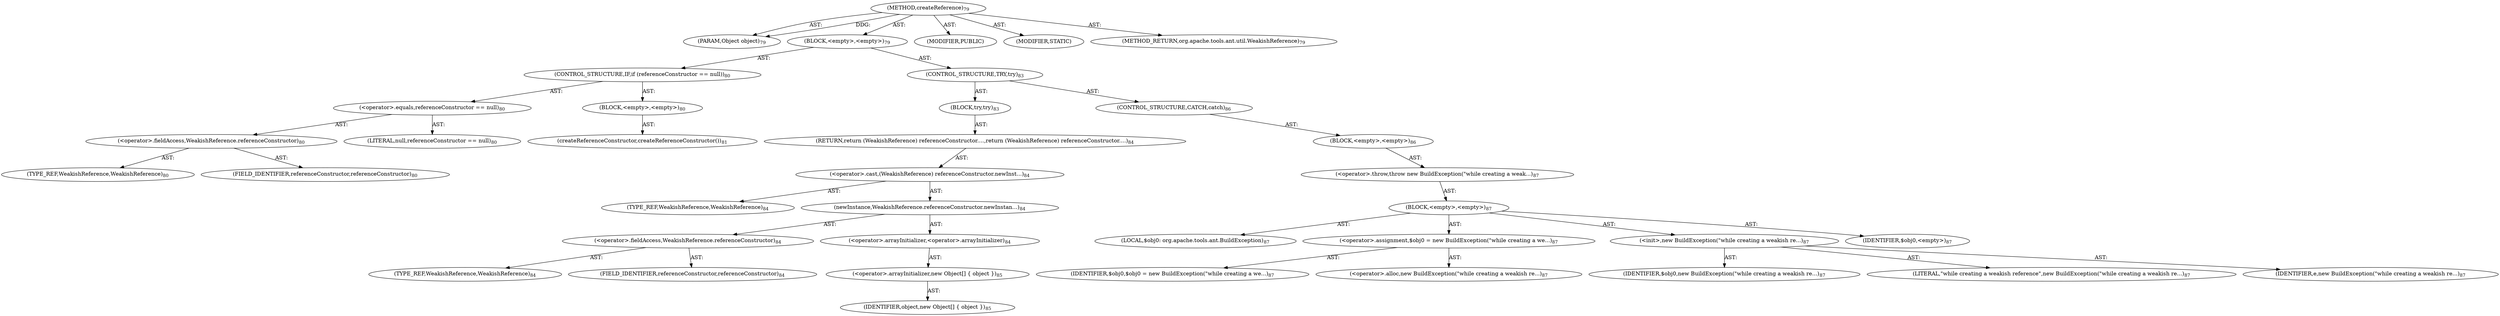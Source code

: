 digraph "createReference" {  
"111669149696" [label = <(METHOD,createReference)<SUB>79</SUB>> ]
"115964116993" [label = <(PARAM,Object object)<SUB>79</SUB>> ]
"25769803776" [label = <(BLOCK,&lt;empty&gt;,&lt;empty&gt;)<SUB>79</SUB>> ]
"47244640256" [label = <(CONTROL_STRUCTURE,IF,if (referenceConstructor == null))<SUB>80</SUB>> ]
"30064771072" [label = <(&lt;operator&gt;.equals,referenceConstructor == null)<SUB>80</SUB>> ]
"30064771073" [label = <(&lt;operator&gt;.fieldAccess,WeakishReference.referenceConstructor)<SUB>80</SUB>> ]
"180388626432" [label = <(TYPE_REF,WeakishReference,WeakishReference)<SUB>80</SUB>> ]
"55834574848" [label = <(FIELD_IDENTIFIER,referenceConstructor,referenceConstructor)<SUB>80</SUB>> ]
"90194313216" [label = <(LITERAL,null,referenceConstructor == null)<SUB>80</SUB>> ]
"25769803777" [label = <(BLOCK,&lt;empty&gt;,&lt;empty&gt;)<SUB>80</SUB>> ]
"30064771074" [label = <(createReferenceConstructor,createReferenceConstructor())<SUB>81</SUB>> ]
"47244640257" [label = <(CONTROL_STRUCTURE,TRY,try)<SUB>83</SUB>> ]
"25769803778" [label = <(BLOCK,try,try)<SUB>83</SUB>> ]
"146028888064" [label = <(RETURN,return (WeakishReference) referenceConstructor....,return (WeakishReference) referenceConstructor....)<SUB>84</SUB>> ]
"30064771075" [label = <(&lt;operator&gt;.cast,(WeakishReference) referenceConstructor.newInst...)<SUB>84</SUB>> ]
"180388626433" [label = <(TYPE_REF,WeakishReference,WeakishReference)<SUB>84</SUB>> ]
"30064771076" [label = <(newInstance,WeakishReference.referenceConstructor.newInstan...)<SUB>84</SUB>> ]
"30064771077" [label = <(&lt;operator&gt;.fieldAccess,WeakishReference.referenceConstructor)<SUB>84</SUB>> ]
"180388626434" [label = <(TYPE_REF,WeakishReference,WeakishReference)<SUB>84</SUB>> ]
"55834574849" [label = <(FIELD_IDENTIFIER,referenceConstructor,referenceConstructor)<SUB>84</SUB>> ]
"30064771078" [label = <(&lt;operator&gt;.arrayInitializer,&lt;operator&gt;.arrayInitializer)<SUB>84</SUB>> ]
"30064771079" [label = <(&lt;operator&gt;.arrayInitializer,new Object[] { object })<SUB>85</SUB>> ]
"68719476737" [label = <(IDENTIFIER,object,new Object[] { object })<SUB>85</SUB>> ]
"47244640258" [label = <(CONTROL_STRUCTURE,CATCH,catch)<SUB>86</SUB>> ]
"25769803779" [label = <(BLOCK,&lt;empty&gt;,&lt;empty&gt;)<SUB>86</SUB>> ]
"30064771080" [label = <(&lt;operator&gt;.throw,throw new BuildException(&quot;while creating a weak...)<SUB>87</SUB>> ]
"25769803780" [label = <(BLOCK,&lt;empty&gt;,&lt;empty&gt;)<SUB>87</SUB>> ]
"94489280512" [label = <(LOCAL,$obj0: org.apache.tools.ant.BuildException)<SUB>87</SUB>> ]
"30064771081" [label = <(&lt;operator&gt;.assignment,$obj0 = new BuildException(&quot;while creating a we...)<SUB>87</SUB>> ]
"68719476738" [label = <(IDENTIFIER,$obj0,$obj0 = new BuildException(&quot;while creating a we...)<SUB>87</SUB>> ]
"30064771082" [label = <(&lt;operator&gt;.alloc,new BuildException(&quot;while creating a weakish re...)<SUB>87</SUB>> ]
"30064771083" [label = <(&lt;init&gt;,new BuildException(&quot;while creating a weakish re...)<SUB>87</SUB>> ]
"68719476739" [label = <(IDENTIFIER,$obj0,new BuildException(&quot;while creating a weakish re...)<SUB>87</SUB>> ]
"90194313217" [label = <(LITERAL,&quot;while creating a weakish reference&quot;,new BuildException(&quot;while creating a weakish re...)<SUB>87</SUB>> ]
"68719476740" [label = <(IDENTIFIER,e,new BuildException(&quot;while creating a weakish re...)<SUB>87</SUB>> ]
"68719476741" [label = <(IDENTIFIER,$obj0,&lt;empty&gt;)<SUB>87</SUB>> ]
"133143986180" [label = <(MODIFIER,PUBLIC)> ]
"133143986181" [label = <(MODIFIER,STATIC)> ]
"128849018880" [label = <(METHOD_RETURN,org.apache.tools.ant.util.WeakishReference)<SUB>79</SUB>> ]
  "111669149696" -> "115964116993"  [ label = "AST: "] 
  "111669149696" -> "25769803776"  [ label = "AST: "] 
  "111669149696" -> "133143986180"  [ label = "AST: "] 
  "111669149696" -> "133143986181"  [ label = "AST: "] 
  "111669149696" -> "128849018880"  [ label = "AST: "] 
  "25769803776" -> "47244640256"  [ label = "AST: "] 
  "25769803776" -> "47244640257"  [ label = "AST: "] 
  "47244640256" -> "30064771072"  [ label = "AST: "] 
  "47244640256" -> "25769803777"  [ label = "AST: "] 
  "30064771072" -> "30064771073"  [ label = "AST: "] 
  "30064771072" -> "90194313216"  [ label = "AST: "] 
  "30064771073" -> "180388626432"  [ label = "AST: "] 
  "30064771073" -> "55834574848"  [ label = "AST: "] 
  "25769803777" -> "30064771074"  [ label = "AST: "] 
  "47244640257" -> "25769803778"  [ label = "AST: "] 
  "47244640257" -> "47244640258"  [ label = "AST: "] 
  "25769803778" -> "146028888064"  [ label = "AST: "] 
  "146028888064" -> "30064771075"  [ label = "AST: "] 
  "30064771075" -> "180388626433"  [ label = "AST: "] 
  "30064771075" -> "30064771076"  [ label = "AST: "] 
  "30064771076" -> "30064771077"  [ label = "AST: "] 
  "30064771076" -> "30064771078"  [ label = "AST: "] 
  "30064771077" -> "180388626434"  [ label = "AST: "] 
  "30064771077" -> "55834574849"  [ label = "AST: "] 
  "30064771078" -> "30064771079"  [ label = "AST: "] 
  "30064771079" -> "68719476737"  [ label = "AST: "] 
  "47244640258" -> "25769803779"  [ label = "AST: "] 
  "25769803779" -> "30064771080"  [ label = "AST: "] 
  "30064771080" -> "25769803780"  [ label = "AST: "] 
  "25769803780" -> "94489280512"  [ label = "AST: "] 
  "25769803780" -> "30064771081"  [ label = "AST: "] 
  "25769803780" -> "30064771083"  [ label = "AST: "] 
  "25769803780" -> "68719476741"  [ label = "AST: "] 
  "30064771081" -> "68719476738"  [ label = "AST: "] 
  "30064771081" -> "30064771082"  [ label = "AST: "] 
  "30064771083" -> "68719476739"  [ label = "AST: "] 
  "30064771083" -> "90194313217"  [ label = "AST: "] 
  "30064771083" -> "68719476740"  [ label = "AST: "] 
  "111669149696" -> "115964116993"  [ label = "DDG: "] 
}
